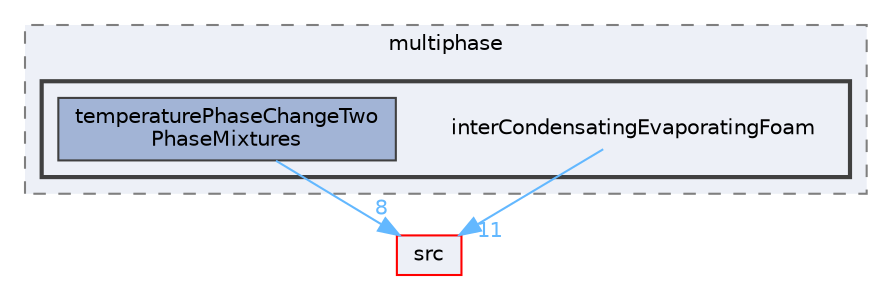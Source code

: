 digraph "applications/solvers/multiphase/interCondensatingEvaporatingFoam"
{
 // LATEX_PDF_SIZE
  bgcolor="transparent";
  edge [fontname=Helvetica,fontsize=10,labelfontname=Helvetica,labelfontsize=10];
  node [fontname=Helvetica,fontsize=10,shape=box,height=0.2,width=0.4];
  compound=true
  subgraph clusterdir_d62a5a20700de1cb9696e405d497a576 {
    graph [ bgcolor="#edf0f7", pencolor="grey50", label="multiphase", fontname=Helvetica,fontsize=10 style="filled,dashed", URL="dir_d62a5a20700de1cb9696e405d497a576.html",tooltip=""]
  subgraph clusterdir_33ede23bbfdf54ef70385df3b58095a2 {
    graph [ bgcolor="#edf0f7", pencolor="grey25", label="", fontname=Helvetica,fontsize=10 style="filled,bold", URL="dir_33ede23bbfdf54ef70385df3b58095a2.html",tooltip=""]
    dir_33ede23bbfdf54ef70385df3b58095a2 [shape=plaintext, label="interCondensatingEvaporatingFoam"];
  dir_1b2978f99b5e6334d69c620108eefd19 [label="temperaturePhaseChangeTwo\lPhaseMixtures", fillcolor="#a2b4d6", color="grey25", style="filled", URL="dir_1b2978f99b5e6334d69c620108eefd19.html",tooltip=""];
  }
  }
  dir_68267d1309a1af8e8297ef4c3efbcdba [label="src", fillcolor="#edf0f7", color="red", style="filled", URL="dir_68267d1309a1af8e8297ef4c3efbcdba.html",tooltip=""];
  dir_33ede23bbfdf54ef70385df3b58095a2->dir_68267d1309a1af8e8297ef4c3efbcdba [headlabel="11", labeldistance=1.5 headhref="dir_001885_003729.html" href="dir_001885_003729.html" color="steelblue1" fontcolor="steelblue1"];
  dir_1b2978f99b5e6334d69c620108eefd19->dir_68267d1309a1af8e8297ef4c3efbcdba [headlabel="8", labeldistance=1.5 headhref="dir_003971_003729.html" href="dir_003971_003729.html" color="steelblue1" fontcolor="steelblue1"];
}
